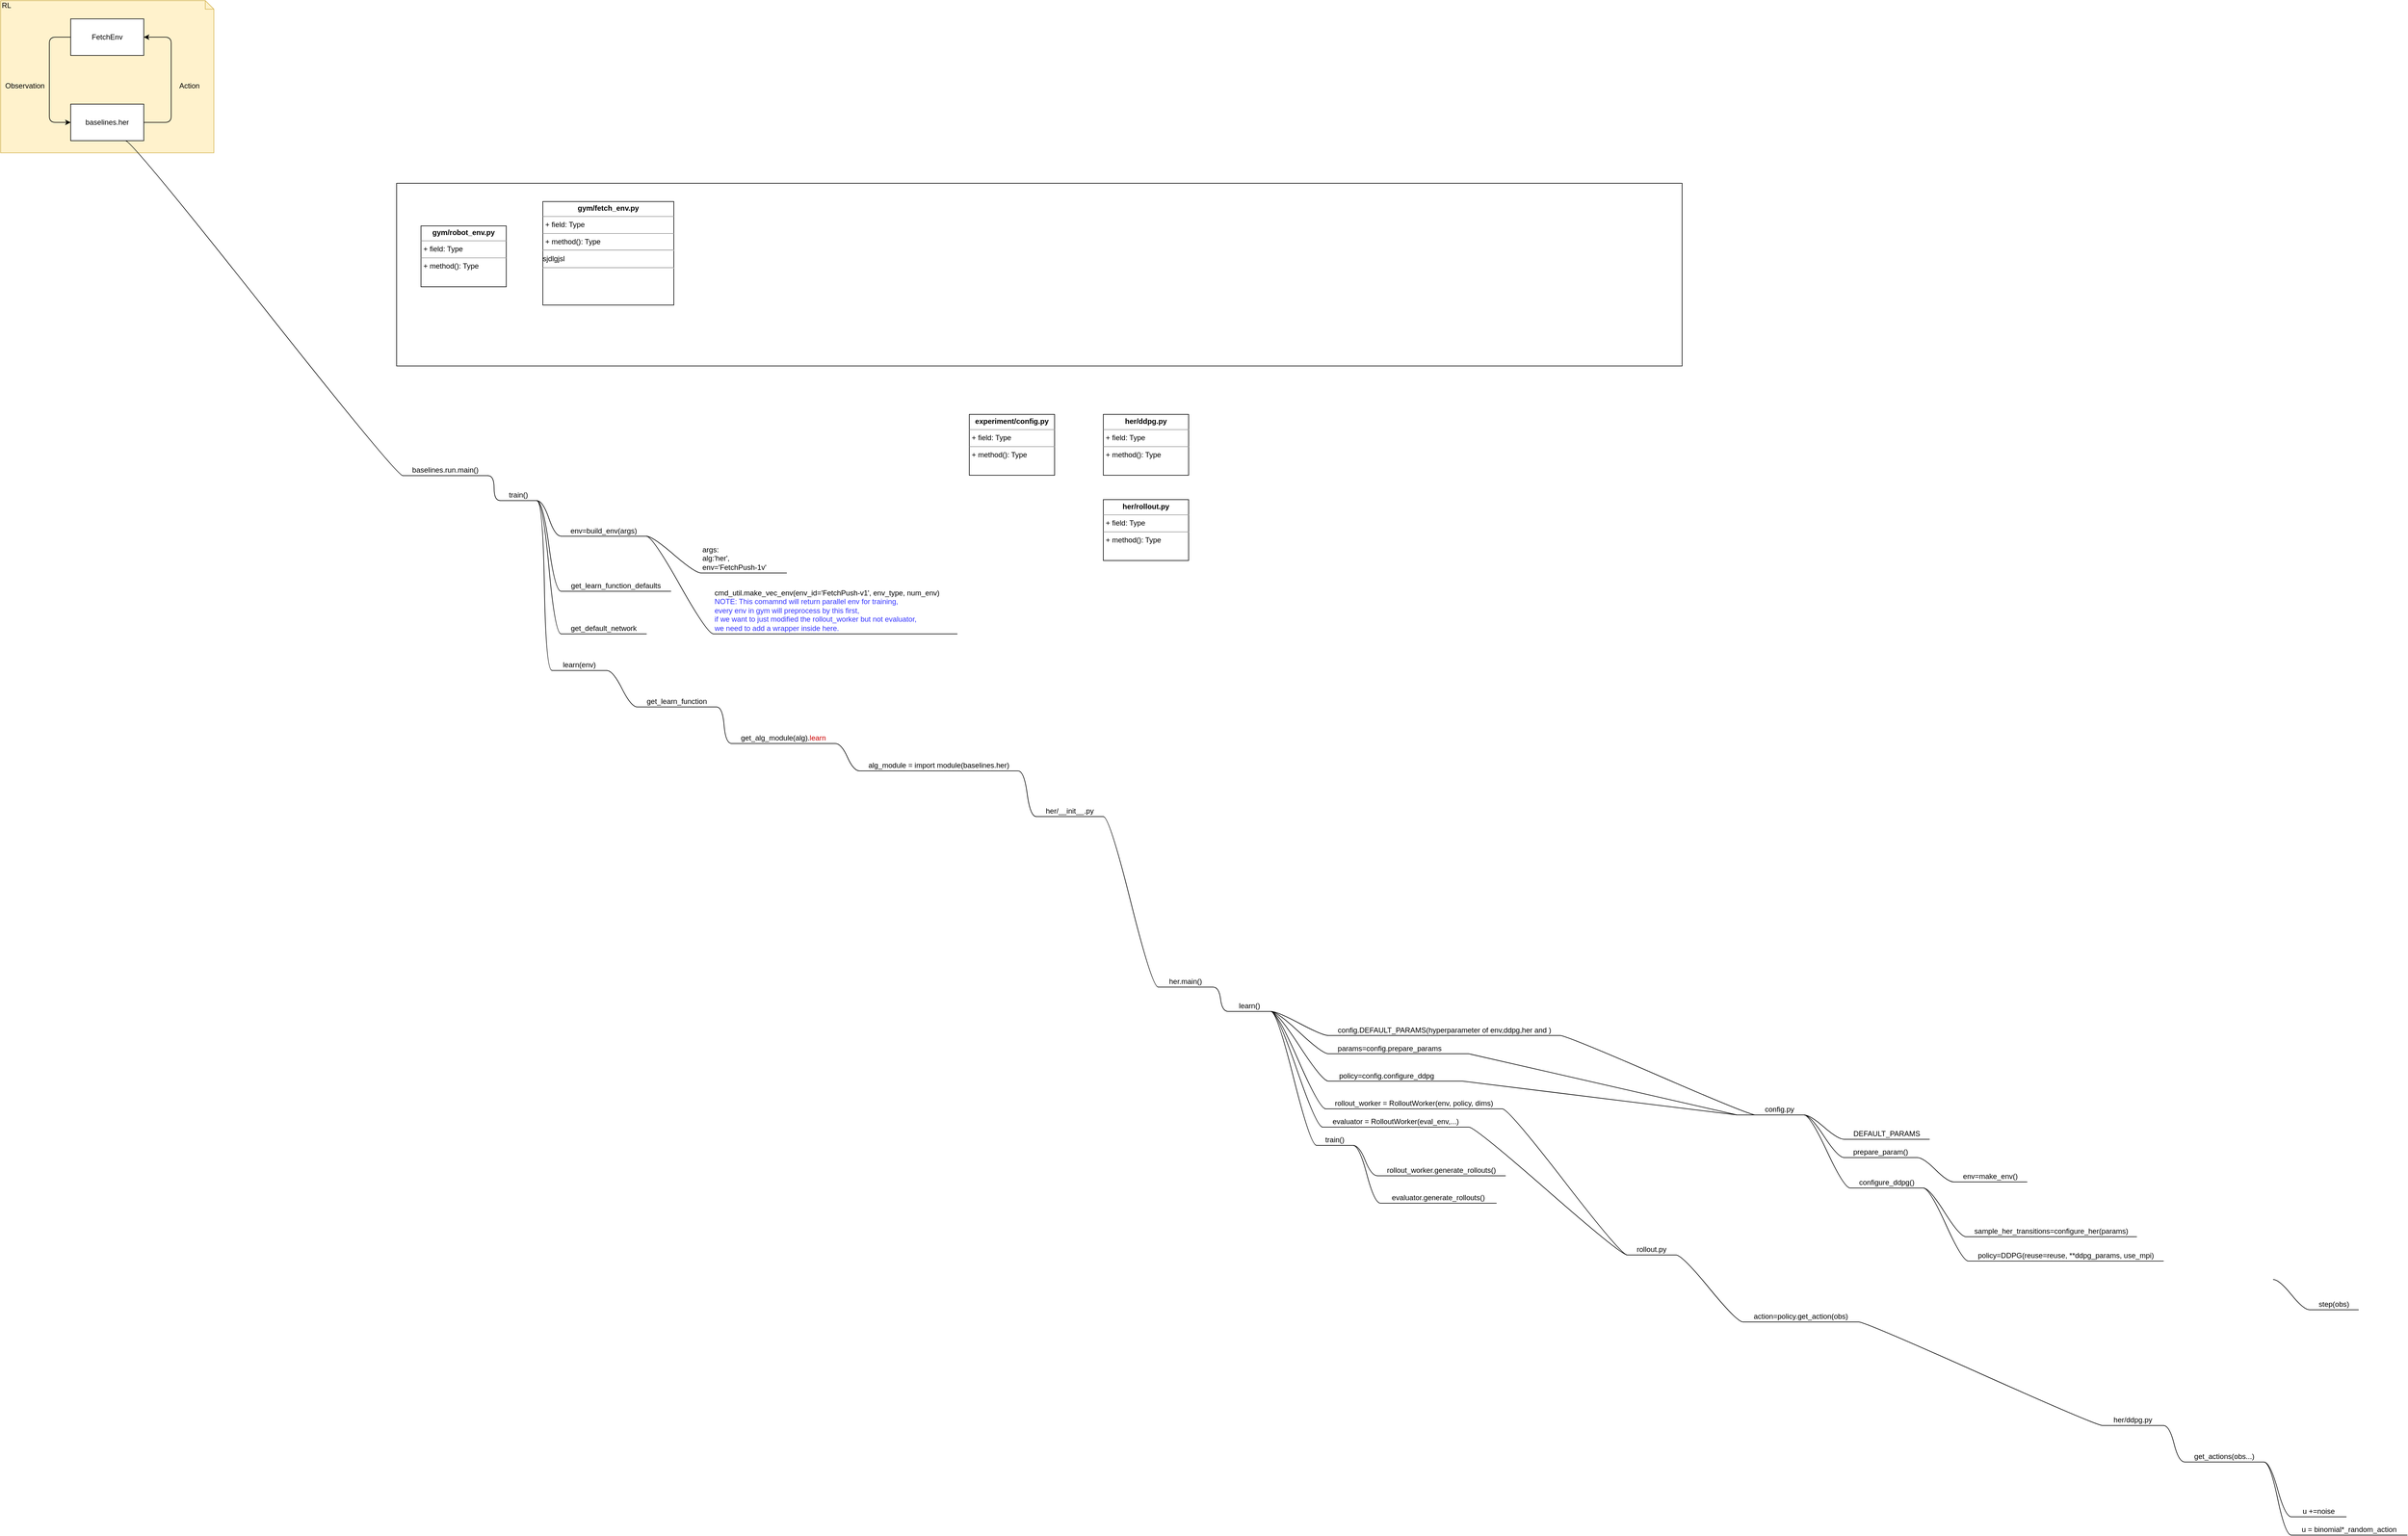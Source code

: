 <mxfile version="11.2.4" type="github" pages="2"><diagram name="Page-1" id="5f0bae14-7c28-e335-631c-24af17079c00"><mxGraphModel dx="7110" dy="3895" grid="1" gridSize="10" guides="1" tooltips="1" connect="1" arrows="1" fold="1" page="1" pageScale="1" pageWidth="1100" pageHeight="850" background="#ffffff" math="0" shadow="0"><root><mxCell id="0"/><mxCell id="1" parent="0"/><mxCell id="o8G2DxJrOwmcKDqO7mxw-1" value="RL" style="shape=note;whiteSpace=wrap;html=1;size=14;verticalAlign=top;align=left;spacingTop=-6;fillColor=#fff2cc;strokeColor=#d6b656;" parent="1" vertex="1"><mxGeometry x="20" y="20" width="350" height="250" as="geometry"/></mxCell><mxCell id="o8G2DxJrOwmcKDqO7mxw-2" value="FetchEnv" style="rounded=0;whiteSpace=wrap;html=1;" parent="1" vertex="1"><mxGeometry x="135" y="50" width="120" height="60" as="geometry"/></mxCell><mxCell id="o8G2DxJrOwmcKDqO7mxw-3" value="baselines.her" style="rounded=0;whiteSpace=wrap;html=1;" parent="1" vertex="1"><mxGeometry x="135" y="190" width="120" height="60" as="geometry"/></mxCell><mxCell id="o8G2DxJrOwmcKDqO7mxw-8" value="" style="edgeStyle=elbowEdgeStyle;elbow=vertical;endArrow=classic;html=1;entryX=0;entryY=0.5;entryDx=0;entryDy=0;exitX=0;exitY=0.5;exitDx=0;exitDy=0;" parent="1" source="o8G2DxJrOwmcKDqO7mxw-2" target="o8G2DxJrOwmcKDqO7mxw-3" edge="1"><mxGeometry width="50" height="50" relative="1" as="geometry"><mxPoint x="20" y="370" as="sourcePoint"/><mxPoint x="70" y="320" as="targetPoint"/><Array as="points"><mxPoint x="100" y="150"/></Array></mxGeometry></mxCell><mxCell id="o8G2DxJrOwmcKDqO7mxw-11" value="" style="edgeStyle=elbowEdgeStyle;elbow=vertical;endArrow=classic;html=1;entryX=1;entryY=0.5;entryDx=0;entryDy=0;exitX=1;exitY=0.5;exitDx=0;exitDy=0;" parent="1" source="o8G2DxJrOwmcKDqO7mxw-3" target="o8G2DxJrOwmcKDqO7mxw-2" edge="1"><mxGeometry width="50" height="50" relative="1" as="geometry"><mxPoint x="20" y="370" as="sourcePoint"/><mxPoint x="70" y="320" as="targetPoint"/><Array as="points"><mxPoint x="300" y="150"/></Array></mxGeometry></mxCell><mxCell id="o8G2DxJrOwmcKDqO7mxw-13" value="Observation" style="text;html=1;strokeColor=none;fillColor=none;align=center;verticalAlign=middle;whiteSpace=wrap;rounded=0;" parent="1" vertex="1"><mxGeometry x="40" y="150" width="40" height="20" as="geometry"/></mxCell><mxCell id="o8G2DxJrOwmcKDqO7mxw-14" value="Action" style="text;html=1;strokeColor=none;fillColor=none;align=center;verticalAlign=middle;whiteSpace=wrap;rounded=0;" parent="1" vertex="1"><mxGeometry x="310" y="150" width="40" height="20" as="geometry"/></mxCell><mxCell id="KCClRSggGxn2PrASkZc7-3" value="" style="rounded=0;whiteSpace=wrap;html=1;" parent="1" vertex="1"><mxGeometry x="670" y="320" width="2110" height="300" as="geometry"/></mxCell><mxCell id="o8G2DxJrOwmcKDqO7mxw-16" value="&lt;p style=&quot;margin: 0px ; margin-top: 4px ; text-align: center&quot;&gt;&lt;b&gt;gym/robot_env.py&lt;/b&gt;&lt;/p&gt;&lt;hr size=&quot;1&quot;&gt;&lt;p style=&quot;margin: 0px ; margin-left: 4px&quot;&gt;+ field: Type&lt;/p&gt;&lt;hr size=&quot;1&quot;&gt;&lt;p style=&quot;margin: 0px ; margin-left: 4px&quot;&gt;+ method(): Type&lt;br&gt;&lt;/p&gt;" style="verticalAlign=top;align=left;overflow=fill;fontSize=12;fontFamily=Helvetica;html=1;" parent="1" vertex="1"><mxGeometry x="710" y="390" width="140" height="100" as="geometry"/></mxCell><mxCell id="o8G2DxJrOwmcKDqO7mxw-17" value="&lt;p style=&quot;margin: 0px ; margin-top: 4px ; text-align: center&quot;&gt;&lt;b&gt;gym/fetch_env.py&lt;/b&gt;&lt;/p&gt;&lt;hr size=&quot;1&quot;&gt;&lt;p style=&quot;margin: 0px ; margin-left: 4px&quot;&gt;+ field: Type&lt;/p&gt;&lt;hr size=&quot;1&quot;&gt;&lt;p style=&quot;margin: 0px ; margin-left: 4px&quot;&gt;+ method(): Type&lt;/p&gt;&lt;hr&gt;sjdlgjsl&lt;hr&gt;" style="verticalAlign=top;align=left;overflow=fill;fontSize=12;fontFamily=Helvetica;html=1;" parent="1" vertex="1"><mxGeometry x="910" y="350" width="215" height="170" as="geometry"/></mxCell><mxCell id="KCClRSggGxn2PrASkZc7-9" value="&lt;p style=&quot;margin: 0px ; margin-top: 4px ; text-align: center&quot;&gt;&lt;b&gt;experiment/config.py&lt;/b&gt;&lt;/p&gt;&lt;hr size=&quot;1&quot;&gt;&lt;p style=&quot;margin: 0px ; margin-left: 4px&quot;&gt;+ field: Type&lt;/p&gt;&lt;hr size=&quot;1&quot;&gt;&lt;p style=&quot;margin: 0px ; margin-left: 4px&quot;&gt;+ method(): Type&lt;br&gt;&lt;/p&gt;" style="verticalAlign=top;align=left;overflow=fill;fontSize=12;fontFamily=Helvetica;html=1;" parent="1" vertex="1"><mxGeometry x="1610" y="699.5" width="140" height="100" as="geometry"/></mxCell><mxCell id="KCClRSggGxn2PrASkZc7-10" value="&lt;p style=&quot;margin: 0px ; margin-top: 4px ; text-align: center&quot;&gt;&lt;b&gt;her/rollout.py&lt;/b&gt;&lt;/p&gt;&lt;hr size=&quot;1&quot;&gt;&lt;p style=&quot;margin: 0px ; margin-left: 4px&quot;&gt;+ field: Type&lt;/p&gt;&lt;hr size=&quot;1&quot;&gt;&lt;p style=&quot;margin: 0px ; margin-left: 4px&quot;&gt;+ method(): Type&lt;br&gt;&lt;/p&gt;" style="verticalAlign=top;align=left;overflow=fill;fontSize=12;fontFamily=Helvetica;html=1;" parent="1" vertex="1"><mxGeometry x="1830" y="839.5" width="140" height="100" as="geometry"/></mxCell><mxCell id="KCClRSggGxn2PrASkZc7-12" value="&lt;p style=&quot;margin: 0px ; margin-top: 4px ; text-align: center&quot;&gt;&lt;b&gt;her/ddpg.py&lt;/b&gt;&lt;/p&gt;&lt;hr size=&quot;1&quot;&gt;&lt;p style=&quot;margin: 0px ; margin-left: 4px&quot;&gt;+ field: Type&lt;/p&gt;&lt;hr size=&quot;1&quot;&gt;&lt;p style=&quot;margin: 0px ; margin-left: 4px&quot;&gt;+ method(): Type&lt;br&gt;&lt;/p&gt;" style="verticalAlign=top;align=left;overflow=fill;fontSize=12;fontFamily=Helvetica;html=1;" parent="1" vertex="1"><mxGeometry x="1830" y="699.5" width="140" height="100" as="geometry"/></mxCell><mxCell id="79jJNqFuz86LAAHqG-b1-1" value="baselines.run.main()" style="whiteSpace=wrap;html=1;shape=partialRectangle;top=0;left=0;bottom=1;right=0;points=[[0,1],[1,1]];strokeColor=#000000;fillColor=none;align=center;verticalAlign=bottom;routingCenterY=0.5;snapToPoint=1;container=1;recursiveResize=0;autosize=1;treeFolding=1;treeMoving=1;" parent="1" vertex="1"><mxGeometry x="680.017" y="780.167" width="140" height="20" as="geometry"/></mxCell><mxCell id="79jJNqFuz86LAAHqG-b1-2" value="" style="edgeStyle=entityRelationEdgeStyle;startArrow=none;endArrow=none;segment=10;curved=1;exitX=0.75;exitY=1;exitDx=0;exitDy=0;" parent="1" source="o8G2DxJrOwmcKDqO7mxw-3" target="79jJNqFuz86LAAHqG-b1-1" edge="1"><mxGeometry relative="1" as="geometry"><mxPoint x="640" y="762" as="sourcePoint"/></mxGeometry></mxCell><mxCell id="79jJNqFuz86LAAHqG-b1-3" value="train()" style="whiteSpace=wrap;html=1;shape=partialRectangle;top=0;left=0;bottom=1;right=0;points=[[0,1],[1,1]];strokeColor=#000000;fillColor=none;align=center;verticalAlign=bottom;routingCenterY=0.5;snapToPoint=1;container=1;recursiveResize=0;autosize=1;treeFolding=1;treeMoving=1;" parent="1" vertex="1"><mxGeometry x="840.017" y="821.167" width="60" height="20" as="geometry"/></mxCell><mxCell id="79jJNqFuz86LAAHqG-b1-4" value="" style="edgeStyle=entityRelationEdgeStyle;startArrow=none;endArrow=none;segment=10;curved=1;exitX=1;exitY=1;exitDx=0;exitDy=0;" parent="1" source="79jJNqFuz86LAAHqG-b1-1" target="79jJNqFuz86LAAHqG-b1-3" edge="1"><mxGeometry relative="1" as="geometry"><mxPoint x="770.017" y="851.333" as="sourcePoint"/></mxGeometry></mxCell><mxCell id="79jJNqFuz86LAAHqG-b1-5" value="env=build_env(args)" style="whiteSpace=wrap;html=1;shape=partialRectangle;top=0;left=0;bottom=1;right=0;points=[[0,1],[1,1]];strokeColor=#000000;fillColor=none;align=center;verticalAlign=bottom;routingCenterY=0.5;snapToPoint=1;container=1;recursiveResize=0;autosize=1;treeFolding=1;treeMoving=1;" parent="1" vertex="1"><mxGeometry x="940.017" y="879.667" width="140" height="20" as="geometry"/></mxCell><mxCell id="79jJNqFuz86LAAHqG-b1-6" value="" style="edgeStyle=entityRelationEdgeStyle;startArrow=none;endArrow=none;segment=10;curved=1;exitX=1;exitY=1;exitDx=0;exitDy=0;" parent="1" source="79jJNqFuz86LAAHqG-b1-3" target="79jJNqFuz86LAAHqG-b1-5" edge="1"><mxGeometry relative="1" as="geometry"><mxPoint x="780.017" y="871.167" as="sourcePoint"/></mxGeometry></mxCell><mxCell id="79jJNqFuz86LAAHqG-b1-7" value="learn(env)" style="whiteSpace=wrap;html=1;shape=partialRectangle;top=0;left=0;bottom=1;right=0;points=[[0,1],[1,1]];strokeColor=#000000;fillColor=none;align=center;verticalAlign=bottom;routingCenterY=0.5;snapToPoint=1;container=1;recursiveResize=0;autosize=1;treeFolding=1;treeMoving=1;" parent="1" vertex="1"><mxGeometry x="925.017" y="1100.167" width="90" height="20" as="geometry"/></mxCell><mxCell id="79jJNqFuz86LAAHqG-b1-8" value="" style="edgeStyle=entityRelationEdgeStyle;startArrow=none;endArrow=none;segment=10;curved=1;exitX=1;exitY=1;exitDx=0;exitDy=0;" parent="1" source="79jJNqFuz86LAAHqG-b1-3" target="79jJNqFuz86LAAHqG-b1-7" edge="1"><mxGeometry relative="1" as="geometry"><mxPoint x="670.017" y="931.167" as="sourcePoint"/></mxGeometry></mxCell><mxCell id="79jJNqFuz86LAAHqG-b1-9" value="get_learn_function" style="whiteSpace=wrap;html=1;shape=partialRectangle;top=0;left=0;bottom=1;right=0;points=[[0,1],[1,1]];strokeColor=#000000;fillColor=none;align=center;verticalAlign=bottom;routingCenterY=0.5;snapToPoint=1;container=1;recursiveResize=0;autosize=1;treeFolding=1;treeMoving=1;" parent="1" vertex="1"><mxGeometry x="1065.017" y="1160" width="130" height="20" as="geometry"/></mxCell><mxCell id="79jJNqFuz86LAAHqG-b1-10" value="" style="edgeStyle=entityRelationEdgeStyle;startArrow=none;endArrow=none;segment=10;curved=1;exitX=1;exitY=1;exitDx=0;exitDy=0;" parent="1" source="79jJNqFuz86LAAHqG-b1-7" target="79jJNqFuz86LAAHqG-b1-9" edge="1"><mxGeometry relative="1" as="geometry"><mxPoint x="585.017" y="929.5" as="sourcePoint"/></mxGeometry></mxCell><mxCell id="79jJNqFuz86LAAHqG-b1-11" value="get_alg_module(alg).&lt;font color=&quot;#cc0000&quot;&gt;learn&lt;/font&gt;" style="whiteSpace=wrap;html=1;shape=partialRectangle;top=0;left=0;bottom=1;right=0;points=[[0,1],[1,1]];strokeColor=#000000;fillColor=none;align=center;verticalAlign=bottom;routingCenterY=0.5;snapToPoint=1;container=1;recursiveResize=0;autosize=1;treeFolding=1;treeMoving=1;" parent="1" vertex="1"><mxGeometry x="1220.017" y="1220" width="170" height="20" as="geometry"/></mxCell><mxCell id="79jJNqFuz86LAAHqG-b1-12" value="" style="edgeStyle=entityRelationEdgeStyle;startArrow=none;endArrow=none;segment=10;curved=1;exitX=1;exitY=1;exitDx=0;exitDy=0;" parent="1" source="79jJNqFuz86LAAHqG-b1-9" target="79jJNqFuz86LAAHqG-b1-11" edge="1"><mxGeometry relative="1" as="geometry"><mxPoint x="545.017" y="989.5" as="sourcePoint"/></mxGeometry></mxCell><mxCell id="79jJNqFuz86LAAHqG-b1-13" value="cmd_util.make_vec_env(env_id='FetchPush-v1', env_type, num_env)&lt;br&gt;&lt;font color=&quot;#3333ff&quot;&gt;NOTE: This comamnd will return parallel env for training, &lt;br&gt;every env in gym will preprocess by this first, &lt;br&gt;if we want to just modified the rollout_worker but not evaluator, &lt;br&gt;we need to add a wrapper inside here.&lt;/font&gt;" style="whiteSpace=wrap;html=1;shape=partialRectangle;top=0;left=0;bottom=1;right=0;points=[[0,1],[1,1]];strokeColor=#000000;fillColor=none;align=left;verticalAlign=bottom;routingCenterY=0.5;snapToPoint=1;container=1;recursiveResize=0;autosize=1;treeFolding=1;treeMoving=1;" parent="1" vertex="1"><mxGeometry x="1190" y="970" width="400" height="90" as="geometry"/></mxCell><mxCell id="79jJNqFuz86LAAHqG-b1-14" value="" style="edgeStyle=entityRelationEdgeStyle;startArrow=none;endArrow=none;segment=10;curved=1;exitX=1;exitY=1;exitDx=0;exitDy=0;" parent="1" source="79jJNqFuz86LAAHqG-b1-5" target="79jJNqFuz86LAAHqG-b1-13" edge="1"><mxGeometry relative="1" as="geometry"><mxPoint x="505.017" y="1049.5" as="sourcePoint"/></mxGeometry></mxCell><mxCell id="79jJNqFuz86LAAHqG-b1-15" value="alg_module = import module(baselines.her)" style="whiteSpace=wrap;html=1;shape=partialRectangle;top=0;left=0;bottom=1;right=0;points=[[0,1],[1,1]];strokeColor=#000000;fillColor=none;align=center;verticalAlign=bottom;routingCenterY=0.5;snapToPoint=1;container=1;recursiveResize=0;autosize=1;treeFolding=1;treeMoving=1;" parent="1" vertex="1"><mxGeometry x="1430.017" y="1265" width="260" height="20" as="geometry"/></mxCell><mxCell id="79jJNqFuz86LAAHqG-b1-16" value="" style="edgeStyle=entityRelationEdgeStyle;startArrow=none;endArrow=none;segment=10;curved=1;exitX=1;exitY=1;exitDx=0;exitDy=0;" parent="1" source="79jJNqFuz86LAAHqG-b1-11" target="79jJNqFuz86LAAHqG-b1-15" edge="1"><mxGeometry relative="1" as="geometry"><mxPoint x="625.017" y="979.5" as="sourcePoint"/></mxGeometry></mxCell><mxCell id="79jJNqFuz86LAAHqG-b1-75" style="edgeStyle=entityRelationEdgeStyle;rounded=0;orthogonalLoop=1;jettySize=auto;html=1;exitX=1;exitY=1;exitDx=0;exitDy=0;entryX=0;entryY=1;entryDx=0;entryDy=0;endArrow=none;endFill=0;" parent="1" source="79jJNqFuz86LAAHqG-b1-44" target="79jJNqFuz86LAAHqG-b1-73" edge="1"><mxGeometry relative="1" as="geometry"/></mxCell><mxCell id="79jJNqFuz86LAAHqG-b1-44" value="params=config.prepare_params" style="whiteSpace=wrap;html=1;shape=partialRectangle;top=0;left=0;bottom=1;right=0;points=[[0,1],[1,1]];strokeColor=#000000;fillColor=none;align=center;verticalAlign=bottom;routingCenterY=0.5;snapToPoint=1;container=1;recursiveResize=0;autosize=1;treeFolding=1;treeMoving=1;" parent="1" vertex="1"><mxGeometry x="2199.5" y="1729.5" width="200" height="20" as="geometry"/></mxCell><mxCell id="79jJNqFuz86LAAHqG-b1-45" value="" style="edgeStyle=entityRelationEdgeStyle;startArrow=none;endArrow=none;segment=10;curved=1;exitX=1;exitY=1;exitDx=0;exitDy=0;" parent="1" source="79jJNqFuz86LAAHqG-b1-56" target="79jJNqFuz86LAAHqG-b1-44" edge="1"><mxGeometry relative="1" as="geometry"><mxPoint x="1990" y="1790" as="sourcePoint"/></mxGeometry></mxCell><mxCell id="79jJNqFuz86LAAHqG-b1-46" value="evaluator.generate_rollouts()" style="whiteSpace=wrap;html=1;shape=partialRectangle;top=0;left=0;bottom=1;right=0;points=[[0,1],[1,1]];strokeColor=#000000;fillColor=none;align=center;verticalAlign=bottom;routingCenterY=0.5;snapToPoint=1;container=1;recursiveResize=0;autosize=1;treeFolding=1;treeMoving=1;" parent="1" vertex="1"><mxGeometry x="2285" y="1975" width="190" height="20" as="geometry"/></mxCell><mxCell id="79jJNqFuz86LAAHqG-b1-47" value="" style="edgeStyle=entityRelationEdgeStyle;startArrow=none;endArrow=none;segment=10;curved=1;exitX=1;exitY=1;exitDx=0;exitDy=0;" parent="1" source="79jJNqFuz86LAAHqG-b1-50" target="79jJNqFuz86LAAHqG-b1-46" edge="1"><mxGeometry relative="1" as="geometry"><mxPoint x="2000" y="1890" as="sourcePoint"/></mxGeometry></mxCell><mxCell id="79jJNqFuz86LAAHqG-b1-48" value="rollout_worker.generate_rollouts()" style="whiteSpace=wrap;html=1;shape=partialRectangle;top=0;left=0;bottom=1;right=0;points=[[0,1],[1,1]];strokeColor=#000000;fillColor=none;align=center;verticalAlign=bottom;routingCenterY=0.5;snapToPoint=1;container=1;recursiveResize=0;autosize=1;treeFolding=1;treeMoving=1;" parent="1" vertex="1"><mxGeometry x="2280" y="1930" width="210" height="20" as="geometry"/></mxCell><mxCell id="79jJNqFuz86LAAHqG-b1-49" value="" style="edgeStyle=entityRelationEdgeStyle;startArrow=none;endArrow=none;segment=10;curved=1;exitX=1;exitY=1;exitDx=0;exitDy=0;" parent="1" source="79jJNqFuz86LAAHqG-b1-50" target="79jJNqFuz86LAAHqG-b1-48" edge="1"><mxGeometry relative="1" as="geometry"><mxPoint x="2020" y="1865" as="sourcePoint"/></mxGeometry></mxCell><mxCell id="79jJNqFuz86LAAHqG-b1-50" value="train()" style="whiteSpace=wrap;html=1;shape=partialRectangle;top=0;left=0;bottom=1;right=0;points=[[0,1],[1,1]];strokeColor=#000000;fillColor=none;align=center;verticalAlign=bottom;routingCenterY=0.5;snapToPoint=1;container=1;recursiveResize=0;autosize=1;treeFolding=1;treeMoving=1;" parent="1" vertex="1"><mxGeometry x="2180" y="1880" width="60" height="20" as="geometry"/></mxCell><mxCell id="79jJNqFuz86LAAHqG-b1-51" value="" style="edgeStyle=entityRelationEdgeStyle;startArrow=none;endArrow=none;segment=10;curved=1;exitX=1;exitY=1;exitDx=0;exitDy=0;" parent="1" source="79jJNqFuz86LAAHqG-b1-56" target="79jJNqFuz86LAAHqG-b1-50" edge="1"><mxGeometry relative="1" as="geometry"><mxPoint x="2020" y="1820" as="sourcePoint"/></mxGeometry></mxCell><mxCell id="79jJNqFuz86LAAHqG-b1-52" value="evaluator = RolloutWorker(eval_env,...)" style="whiteSpace=wrap;html=1;shape=partialRectangle;top=0;left=0;bottom=1;right=0;points=[[0,1],[1,1]];strokeColor=#000000;fillColor=none;align=center;verticalAlign=bottom;routingCenterY=0.5;snapToPoint=1;container=1;recursiveResize=0;autosize=1;treeFolding=1;treeMoving=1;" parent="1" vertex="1"><mxGeometry x="2190" y="1850" width="240" height="20" as="geometry"/></mxCell><mxCell id="79jJNqFuz86LAAHqG-b1-53" value="" style="edgeStyle=entityRelationEdgeStyle;startArrow=none;endArrow=none;segment=10;curved=1;exitX=1;exitY=1;exitDx=0;exitDy=0;" parent="1" source="79jJNqFuz86LAAHqG-b1-56" target="79jJNqFuz86LAAHqG-b1-52" edge="1"><mxGeometry relative="1" as="geometry"><mxPoint x="2030" y="1830" as="sourcePoint"/></mxGeometry></mxCell><mxCell id="79jJNqFuz86LAAHqG-b1-54" value="rollout_worker = RolloutWorker(env, policy, dims)" style="whiteSpace=wrap;html=1;shape=partialRectangle;top=0;left=0;bottom=1;right=0;points=[[0,1],[1,1]];strokeColor=#000000;fillColor=none;align=center;verticalAlign=bottom;routingCenterY=0.5;snapToPoint=1;container=1;recursiveResize=0;autosize=1;treeFolding=1;treeMoving=1;" parent="1" vertex="1"><mxGeometry x="2195" y="1820" width="290" height="20" as="geometry"/></mxCell><mxCell id="79jJNqFuz86LAAHqG-b1-55" value="" style="edgeStyle=entityRelationEdgeStyle;startArrow=none;endArrow=none;segment=10;curved=1;exitX=1;exitY=1;exitDx=0;exitDy=0;" parent="1" source="79jJNqFuz86LAAHqG-b1-56" target="79jJNqFuz86LAAHqG-b1-54" edge="1"><mxGeometry relative="1" as="geometry"><mxPoint x="2040" y="1840" as="sourcePoint"/></mxGeometry></mxCell><mxCell id="79jJNqFuz86LAAHqG-b1-56" value="learn()" style="whiteSpace=wrap;html=1;shape=partialRectangle;top=0;left=0;bottom=1;right=0;points=[[0,1],[1,1]];strokeColor=#000000;fillColor=none;align=center;verticalAlign=bottom;routingCenterY=0.5;snapToPoint=1;container=1;recursiveResize=0;autosize=1;treeFolding=1;treeMoving=1;" parent="1" vertex="1"><mxGeometry x="2035" y="1660" width="70" height="20" as="geometry"/></mxCell><mxCell id="79jJNqFuz86LAAHqG-b1-57" value="" style="edgeStyle=entityRelationEdgeStyle;startArrow=none;endArrow=none;segment=10;curved=1;exitX=1;exitY=1;exitDx=0;exitDy=0;" parent="1" source="79jJNqFuz86LAAHqG-b1-58" target="79jJNqFuz86LAAHqG-b1-56" edge="1"><mxGeometry relative="1" as="geometry"><mxPoint x="2105" y="1640" as="sourcePoint"/></mxGeometry></mxCell><mxCell id="79jJNqFuz86LAAHqG-b1-58" value="her.main()" style="whiteSpace=wrap;html=1;shape=partialRectangle;top=0;left=0;bottom=1;right=0;points=[[0,1],[1,1]];strokeColor=#000000;fillColor=none;align=center;verticalAlign=bottom;routingCenterY=0.5;snapToPoint=1;container=1;recursiveResize=0;autosize=1;treeFolding=1;treeMoving=1;" parent="1" vertex="1"><mxGeometry x="1920" y="1620" width="90" height="20" as="geometry"/></mxCell><mxCell id="79jJNqFuz86LAAHqG-b1-59" value="" style="edgeStyle=entityRelationEdgeStyle;startArrow=none;endArrow=none;segment=10;curved=1;exitX=1;exitY=1;exitDx=0;exitDy=0;" parent="1" source="79jJNqFuz86LAAHqG-b1-62" target="79jJNqFuz86LAAHqG-b1-58" edge="1"><mxGeometry relative="1" as="geometry"><mxPoint x="1890" y="1622.667" as="sourcePoint"/></mxGeometry></mxCell><mxCell id="79jJNqFuz86LAAHqG-b1-60" value="args:&lt;br&gt;alg:'her',&lt;br&gt;env='FetchPush-1v'" style="whiteSpace=wrap;html=1;shape=partialRectangle;top=0;left=0;bottom=1;right=0;points=[[0,1],[1,1]];strokeColor=#000000;fillColor=none;align=left;verticalAlign=bottom;routingCenterY=0.5;snapToPoint=1;container=1;recursiveResize=0;autosize=1;treeFolding=1;treeMoving=1;" parent="1" vertex="1"><mxGeometry x="1170" y="905" width="140" height="55" as="geometry"/></mxCell><mxCell id="79jJNqFuz86LAAHqG-b1-61" value="" style="edgeStyle=entityRelationEdgeStyle;startArrow=none;endArrow=none;segment=10;curved=1;exitX=1;exitY=1;exitDx=0;exitDy=0;" parent="1" source="79jJNqFuz86LAAHqG-b1-5" target="79jJNqFuz86LAAHqG-b1-60" edge="1"><mxGeometry relative="1" as="geometry"><mxPoint x="1050.207" y="922.276" as="sourcePoint"/></mxGeometry></mxCell><mxCell id="79jJNqFuz86LAAHqG-b1-62" value="her/__init__.py" style="whiteSpace=wrap;html=1;shape=partialRectangle;top=0;left=0;bottom=1;right=0;points=[[0,1],[1,1]];strokeColor=#000000;fillColor=none;align=center;verticalAlign=bottom;routingCenterY=0.5;snapToPoint=1;container=1;recursiveResize=0;autosize=1;treeFolding=1;treeMoving=1;" parent="1" vertex="1"><mxGeometry x="1720" y="1340" width="110" height="20" as="geometry"/></mxCell><mxCell id="79jJNqFuz86LAAHqG-b1-63" value="" style="edgeStyle=entityRelationEdgeStyle;startArrow=none;endArrow=none;segment=10;curved=1;exitX=1;exitY=1;exitDx=0;exitDy=0;" parent="1" source="79jJNqFuz86LAAHqG-b1-15" target="79jJNqFuz86LAAHqG-b1-62" edge="1"><mxGeometry relative="1" as="geometry"><mxPoint x="1680" y="1000" as="sourcePoint"/></mxGeometry></mxCell><mxCell id="79jJNqFuz86LAAHqG-b1-64" value="get_learn_function_defaults" style="whiteSpace=wrap;html=1;shape=partialRectangle;top=0;left=0;bottom=1;right=0;points=[[0,1],[1,1]];strokeColor=#000000;fillColor=none;align=center;verticalAlign=bottom;routingCenterY=0.5;snapToPoint=1;container=1;recursiveResize=0;autosize=1;treeFolding=1;treeMoving=1;" parent="1" vertex="1"><mxGeometry x="940" y="970" width="180" height="20" as="geometry"/></mxCell><mxCell id="79jJNqFuz86LAAHqG-b1-65" value="" style="edgeStyle=entityRelationEdgeStyle;startArrow=none;endArrow=none;segment=10;curved=1;exitX=1;exitY=1;exitDx=0;exitDy=0;" parent="1" source="79jJNqFuz86LAAHqG-b1-3" target="79jJNqFuz86LAAHqG-b1-64" edge="1"><mxGeometry relative="1" as="geometry"><mxPoint x="915" y="841" as="sourcePoint"/></mxGeometry></mxCell><mxCell id="79jJNqFuz86LAAHqG-b1-66" value="get_default_network" style="whiteSpace=wrap;html=1;shape=partialRectangle;top=0;left=0;bottom=1;right=0;points=[[0,1],[1,1]];strokeColor=#000000;fillColor=none;align=center;verticalAlign=bottom;routingCenterY=0.5;snapToPoint=1;container=1;recursiveResize=0;autosize=1;treeFolding=1;treeMoving=1;" parent="1" vertex="1"><mxGeometry x="940" y="1040" width="140" height="20" as="geometry"/></mxCell><mxCell id="79jJNqFuz86LAAHqG-b1-67" value="" style="edgeStyle=entityRelationEdgeStyle;startArrow=none;endArrow=none;segment=10;curved=1;exitX=1;exitY=1;exitDx=0;exitDy=0;" parent="1" source="79jJNqFuz86LAAHqG-b1-3" target="79jJNqFuz86LAAHqG-b1-66" edge="1"><mxGeometry relative="1" as="geometry"><mxPoint x="865" y="1220" as="sourcePoint"/></mxGeometry></mxCell><mxCell id="79jJNqFuz86LAAHqG-b1-68" value="config.DEFAULT_PARAMS(hyperparameter of env,ddpg,her and )" style="whiteSpace=wrap;html=1;shape=partialRectangle;top=0;left=0;bottom=1;right=0;points=[[0,1],[1,1]];strokeColor=#000000;fillColor=none;align=center;verticalAlign=bottom;routingCenterY=0.5;snapToPoint=1;container=1;recursiveResize=0;autosize=1;treeFolding=1;treeMoving=1;" parent="1" vertex="1"><mxGeometry x="2199.5" y="1699.5" width="380" height="20" as="geometry"/></mxCell><mxCell id="79jJNqFuz86LAAHqG-b1-69" value="" style="edgeStyle=entityRelationEdgeStyle;startArrow=none;endArrow=none;segment=10;curved=1;exitX=1;exitY=1;exitDx=0;exitDy=0;" parent="1" source="79jJNqFuz86LAAHqG-b1-56" target="79jJNqFuz86LAAHqG-b1-68" edge="1"><mxGeometry relative="1" as="geometry"><mxPoint x="2120" y="1649.833" as="sourcePoint"/></mxGeometry></mxCell><mxCell id="79jJNqFuz86LAAHqG-b1-73" value="config.py" style="whiteSpace=wrap;html=1;shape=partialRectangle;top=0;left=0;bottom=1;right=0;points=[[0,1],[1,1]];strokeColor=#000000;fillColor=none;align=center;verticalAlign=bottom;routingCenterY=0.5;snapToPoint=1;container=1;recursiveResize=0;autosize=1;treeFolding=1;treeMoving=1;" parent="1" vertex="1"><mxGeometry x="2900" y="1830" width="80" height="20" as="geometry"/></mxCell><mxCell id="79jJNqFuz86LAAHqG-b1-74" value="" style="edgeStyle=entityRelationEdgeStyle;startArrow=none;endArrow=none;segment=10;curved=1;exitX=1;exitY=1;exitDx=0;exitDy=0;" parent="1" source="79jJNqFuz86LAAHqG-b1-68" target="79jJNqFuz86LAAHqG-b1-73" edge="1"><mxGeometry relative="1" as="geometry"><mxPoint x="2749.5" y="1850" as="sourcePoint"/></mxGeometry></mxCell><mxCell id="79jJNqFuz86LAAHqG-b1-76" value="DEFAULT_PARAMS" style="whiteSpace=wrap;html=1;shape=partialRectangle;top=0;left=0;bottom=1;right=0;points=[[0,1],[1,1]];strokeColor=#000000;fillColor=none;align=center;verticalAlign=bottom;routingCenterY=0.5;snapToPoint=1;container=1;recursiveResize=0;autosize=1;treeFolding=1;treeMoving=1;" parent="1" vertex="1"><mxGeometry x="3045.882" y="1870" width="140" height="20" as="geometry"/></mxCell><mxCell id="79jJNqFuz86LAAHqG-b1-77" value="" style="edgeStyle=entityRelationEdgeStyle;startArrow=none;endArrow=none;segment=10;curved=1;exitX=1;exitY=1;exitDx=0;exitDy=0;" parent="1" source="79jJNqFuz86LAAHqG-b1-73" target="79jJNqFuz86LAAHqG-b1-76" edge="1"><mxGeometry relative="1" as="geometry"><mxPoint x="3015.882" y="1840" as="sourcePoint"/></mxGeometry></mxCell><mxCell id="79jJNqFuz86LAAHqG-b1-78" value="prepare_param()" style="whiteSpace=wrap;html=1;shape=partialRectangle;top=0;left=0;bottom=1;right=0;points=[[0,1],[1,1]];strokeColor=#000000;fillColor=none;align=center;verticalAlign=bottom;routingCenterY=0.5;snapToPoint=1;container=1;recursiveResize=0;autosize=1;treeFolding=1;treeMoving=1;" parent="1" vertex="1"><mxGeometry x="3045.882" y="1900" width="120" height="20" as="geometry"/></mxCell><mxCell id="79jJNqFuz86LAAHqG-b1-79" value="" style="edgeStyle=entityRelationEdgeStyle;startArrow=none;endArrow=none;segment=10;curved=1;exitX=1;exitY=1;exitDx=0;exitDy=0;" parent="1" source="79jJNqFuz86LAAHqG-b1-73" target="79jJNqFuz86LAAHqG-b1-78" edge="1"><mxGeometry relative="1" as="geometry"><mxPoint x="3005.882" y="1940" as="sourcePoint"/></mxGeometry></mxCell><mxCell id="79jJNqFuz86LAAHqG-b1-80" value="env=make_env()" style="whiteSpace=wrap;html=1;shape=partialRectangle;top=0;left=0;bottom=1;right=0;points=[[0,1],[1,1]];strokeColor=#000000;fillColor=none;align=center;verticalAlign=bottom;routingCenterY=0.5;snapToPoint=1;container=1;recursiveResize=0;autosize=1;treeFolding=1;treeMoving=1;" parent="1" vertex="1"><mxGeometry x="3226" y="1940" width="120" height="20" as="geometry"/></mxCell><mxCell id="79jJNqFuz86LAAHqG-b1-81" value="" style="edgeStyle=entityRelationEdgeStyle;startArrow=none;endArrow=none;segment=10;curved=1;exitX=1;exitY=1;exitDx=0;exitDy=0;" parent="1" source="79jJNqFuz86LAAHqG-b1-78" target="79jJNqFuz86LAAHqG-b1-80" edge="1"><mxGeometry relative="1" as="geometry"><mxPoint x="3186" y="1980" as="sourcePoint"/></mxGeometry></mxCell><mxCell id="79jJNqFuz86LAAHqG-b1-83" value="policy=config.configure_ddpg" style="whiteSpace=wrap;html=1;shape=partialRectangle;top=0;left=0;bottom=1;right=0;points=[[0,1],[1,1]];strokeColor=#000000;fillColor=none;align=center;verticalAlign=bottom;routingCenterY=0.5;snapToPoint=1;container=1;recursiveResize=0;autosize=1;treeFolding=1;treeMoving=1;" parent="1" vertex="1"><mxGeometry x="2199.5" y="1774.5" width="190" height="20" as="geometry"/></mxCell><mxCell id="79jJNqFuz86LAAHqG-b1-84" value="" style="edgeStyle=entityRelationEdgeStyle;startArrow=none;endArrow=none;segment=10;curved=1;exitX=1;exitY=1;exitDx=0;exitDy=0;" parent="1" source="79jJNqFuz86LAAHqG-b1-56" target="79jJNqFuz86LAAHqG-b1-83" edge="1"><mxGeometry relative="1" as="geometry"><mxPoint x="2100.207" y="1639.707" as="sourcePoint"/></mxGeometry></mxCell><mxCell id="79jJNqFuz86LAAHqG-b1-85" style="edgeStyle=entityRelationEdgeStyle;rounded=0;orthogonalLoop=1;jettySize=auto;html=1;exitX=1;exitY=1;exitDx=0;exitDy=0;entryX=0;entryY=1;entryDx=0;entryDy=0;endArrow=none;endFill=0;" parent="1" source="79jJNqFuz86LAAHqG-b1-83" target="79jJNqFuz86LAAHqG-b1-73" edge="1"><mxGeometry relative="1" as="geometry"><mxPoint x="2409.69" y="1759.172" as="sourcePoint"/><mxPoint x="2909.69" y="1859.862" as="targetPoint"/></mxGeometry></mxCell><mxCell id="79jJNqFuz86LAAHqG-b1-86" value="configure_ddpg()" style="whiteSpace=wrap;html=1;shape=partialRectangle;top=0;left=0;bottom=1;right=0;points=[[0,1],[1,1]];strokeColor=#000000;fillColor=none;align=center;verticalAlign=bottom;routingCenterY=0.5;snapToPoint=1;container=1;recursiveResize=0;autosize=1;treeFolding=1;treeMoving=1;" parent="1" vertex="1"><mxGeometry x="3055.882" y="1950" width="120" height="20" as="geometry"/></mxCell><mxCell id="79jJNqFuz86LAAHqG-b1-87" value="" style="edgeStyle=entityRelationEdgeStyle;startArrow=none;endArrow=none;segment=10;curved=1;exitX=1;exitY=1;exitDx=0;exitDy=0;" parent="1" source="79jJNqFuz86LAAHqG-b1-73" target="79jJNqFuz86LAAHqG-b1-86" edge="1"><mxGeometry relative="1" as="geometry"><mxPoint x="2970" y="1899.833" as="sourcePoint"/></mxGeometry></mxCell><mxCell id="79jJNqFuz86LAAHqG-b1-88" value="sample_her_transitions=configure_her(params)" style="whiteSpace=wrap;html=1;shape=partialRectangle;top=0;left=0;bottom=1;right=0;points=[[0,1],[1,1]];strokeColor=#000000;fillColor=none;align=center;verticalAlign=bottom;routingCenterY=0.5;snapToPoint=1;container=1;recursiveResize=0;autosize=1;treeFolding=1;treeMoving=1;" parent="1" vertex="1"><mxGeometry x="3246" y="2030" width="280" height="20" as="geometry"/></mxCell><mxCell id="79jJNqFuz86LAAHqG-b1-89" value="" style="edgeStyle=entityRelationEdgeStyle;startArrow=none;endArrow=none;segment=10;curved=1;exitX=1;exitY=1;exitDx=0;exitDy=0;" parent="1" source="79jJNqFuz86LAAHqG-b1-86" target="79jJNqFuz86LAAHqG-b1-88" edge="1"><mxGeometry relative="1" as="geometry"><mxPoint x="3185.833" y="2009.833" as="sourcePoint"/></mxGeometry></mxCell><mxCell id="79jJNqFuz86LAAHqG-b1-90" value="policy=DDPG(reuse=reuse, **ddpg_params, use_mpi)" style="whiteSpace=wrap;html=1;shape=partialRectangle;top=0;left=0;bottom=1;right=0;points=[[0,1],[1,1]];strokeColor=#000000;fillColor=none;align=center;verticalAlign=bottom;routingCenterY=0.5;snapToPoint=1;container=1;recursiveResize=0;autosize=1;treeFolding=1;treeMoving=1;" parent="1" vertex="1"><mxGeometry x="3250" y="2070" width="320" height="20" as="geometry"/></mxCell><mxCell id="79jJNqFuz86LAAHqG-b1-91" value="" style="edgeStyle=entityRelationEdgeStyle;startArrow=none;endArrow=none;segment=10;curved=1;exitX=1;exitY=1;exitDx=0;exitDy=0;" parent="1" source="79jJNqFuz86LAAHqG-b1-86" target="79jJNqFuz86LAAHqG-b1-90" edge="1"><mxGeometry relative="1" as="geometry"><mxPoint x="3179.857" y="2009.905" as="sourcePoint"/></mxGeometry></mxCell><mxCell id="79jJNqFuz86LAAHqG-b1-94" value="step(obs)" style="whiteSpace=wrap;html=1;shape=partialRectangle;top=0;left=0;bottom=1;right=0;points=[[0,1],[1,1]];strokeColor=#000000;fillColor=none;align=center;verticalAlign=bottom;routingCenterY=0.5;snapToPoint=1;container=1;recursiveResize=0;autosize=1;treeFolding=1;treeMoving=1;" parent="1" vertex="1"><mxGeometry x="3810" y="2150" width="80" height="20" as="geometry"/></mxCell><mxCell id="79jJNqFuz86LAAHqG-b1-95" value="" style="edgeStyle=entityRelationEdgeStyle;startArrow=none;endArrow=none;segment=10;curved=1;exitX=1;exitY=1;exitDx=0;exitDy=0;" parent="1" target="79jJNqFuz86LAAHqG-b1-94" edge="1"><mxGeometry relative="1" as="geometry"><mxPoint x="3750.034" y="2120.207" as="sourcePoint"/></mxGeometry></mxCell><mxCell id="79jJNqFuz86LAAHqG-b1-96" value="get_actions(obs...)" style="whiteSpace=wrap;html=1;shape=partialRectangle;top=0;left=0;bottom=1;right=0;points=[[0,1],[1,1]];strokeColor=#000000;fillColor=none;align=center;verticalAlign=bottom;routingCenterY=0.5;snapToPoint=1;container=1;recursiveResize=0;autosize=1;treeFolding=1;treeMoving=1;" parent="1" vertex="1"><mxGeometry x="3605" y="2400" width="130" height="20" as="geometry"/></mxCell><mxCell id="79jJNqFuz86LAAHqG-b1-97" value="" style="edgeStyle=entityRelationEdgeStyle;startArrow=none;endArrow=none;segment=10;curved=1;exitX=1;exitY=1;exitDx=0;exitDy=0;" parent="1" source="79jJNqFuz86LAAHqG-b1-106" target="79jJNqFuz86LAAHqG-b1-96" edge="1"><mxGeometry relative="1" as="geometry"><mxPoint x="3627.571" y="2430.214" as="sourcePoint"/></mxGeometry></mxCell><mxCell id="79jJNqFuz86LAAHqG-b1-99" value="u +=noise" style="whiteSpace=wrap;html=1;shape=partialRectangle;top=0;left=0;bottom=1;right=0;points=[[0,1],[1,1]];strokeColor=#000000;fillColor=none;align=center;verticalAlign=bottom;routingCenterY=0.5;snapToPoint=1;container=1;recursiveResize=0;autosize=1;treeFolding=1;treeMoving=1;" parent="1" vertex="1"><mxGeometry x="3780" y="2490" width="90" height="20" as="geometry"/></mxCell><mxCell id="79jJNqFuz86LAAHqG-b1-100" value="" style="edgeStyle=entityRelationEdgeStyle;startArrow=none;endArrow=none;segment=10;curved=1;exitX=1;exitY=1;exitDx=0;exitDy=0;" parent="1" source="79jJNqFuz86LAAHqG-b1-96" target="79jJNqFuz86LAAHqG-b1-99" edge="1"><mxGeometry relative="1" as="geometry"><mxPoint x="4160" y="2290" as="sourcePoint"/></mxGeometry></mxCell><mxCell id="79jJNqFuz86LAAHqG-b1-101" value="rollout.py" style="whiteSpace=wrap;html=1;shape=partialRectangle;top=0;left=0;bottom=1;right=0;points=[[0,1],[1,1]];strokeColor=#000000;fillColor=none;align=center;verticalAlign=bottom;routingCenterY=0.5;snapToPoint=1;container=1;recursiveResize=0;autosize=1;treeFolding=1;treeMoving=1;" parent="1" vertex="1"><mxGeometry x="2690" y="2060" width="80" height="20" as="geometry"/></mxCell><mxCell id="79jJNqFuz86LAAHqG-b1-102" value="" style="edgeStyle=entityRelationEdgeStyle;startArrow=none;endArrow=none;segment=10;curved=1;exitX=1;exitY=1;exitDx=0;exitDy=0;" parent="1" source="79jJNqFuz86LAAHqG-b1-54" target="79jJNqFuz86LAAHqG-b1-101" edge="1"><mxGeometry relative="1" as="geometry"><mxPoint x="2650" y="2100" as="sourcePoint"/></mxGeometry></mxCell><mxCell id="79jJNqFuz86LAAHqG-b1-103" value="" style="edgeStyle=entityRelationEdgeStyle;startArrow=none;endArrow=none;segment=10;curved=1;exitX=1;exitY=1;exitDx=0;exitDy=0;entryX=0;entryY=1;entryDx=0;entryDy=0;" parent="1" source="79jJNqFuz86LAAHqG-b1-52" target="79jJNqFuz86LAAHqG-b1-101" edge="1"><mxGeometry relative="1" as="geometry"><mxPoint x="2495.207" y="1850.207" as="sourcePoint"/><mxPoint x="2700.034" y="2090.207" as="targetPoint"/></mxGeometry></mxCell><mxCell id="79jJNqFuz86LAAHqG-b1-104" value="action=policy.get_action(obs)" style="whiteSpace=wrap;html=1;shape=partialRectangle;top=0;left=0;bottom=1;right=0;points=[[0,1],[1,1]];strokeColor=#000000;fillColor=none;align=center;verticalAlign=bottom;routingCenterY=0.5;snapToPoint=1;container=1;recursiveResize=0;autosize=1;treeFolding=1;treeMoving=1;" parent="1" vertex="1"><mxGeometry x="2880" y="2170" width="190" height="20" as="geometry"/></mxCell><mxCell id="79jJNqFuz86LAAHqG-b1-105" value="" style="edgeStyle=entityRelationEdgeStyle;startArrow=none;endArrow=none;segment=10;curved=1;exitX=1;exitY=1;exitDx=0;exitDy=0;" parent="1" source="79jJNqFuz86LAAHqG-b1-101" target="79jJNqFuz86LAAHqG-b1-104" edge="1"><mxGeometry relative="1" as="geometry"><mxPoint x="2840" y="2210" as="sourcePoint"/></mxGeometry></mxCell><mxCell id="79jJNqFuz86LAAHqG-b1-106" value="her/ddpg.py" style="whiteSpace=wrap;html=1;shape=partialRectangle;top=0;left=0;bottom=1;right=0;points=[[0,1],[1,1]];strokeColor=#000000;fillColor=none;align=center;verticalAlign=bottom;routingCenterY=0.5;snapToPoint=1;container=1;recursiveResize=0;autosize=1;treeFolding=1;treeMoving=1;" parent="1" vertex="1"><mxGeometry x="3470" y="2340" width="100" height="20" as="geometry"/></mxCell><mxCell id="79jJNqFuz86LAAHqG-b1-107" value="" style="edgeStyle=entityRelationEdgeStyle;startArrow=none;endArrow=none;segment=10;curved=1;exitX=1;exitY=1;exitDx=0;exitDy=0;" parent="1" source="79jJNqFuz86LAAHqG-b1-104" target="79jJNqFuz86LAAHqG-b1-106" edge="1"><mxGeometry relative="1" as="geometry"><mxPoint x="3080" y="2240" as="sourcePoint"/></mxGeometry></mxCell><mxCell id="79jJNqFuz86LAAHqG-b1-109" value="u = binomial*_random_action" style="whiteSpace=wrap;html=1;shape=partialRectangle;top=0;left=0;bottom=1;right=0;points=[[0,1],[1,1]];strokeColor=#000000;fillColor=none;align=center;verticalAlign=bottom;routingCenterY=0.5;snapToPoint=1;container=1;recursiveResize=0;autosize=1;treeFolding=1;treeMoving=1;" parent="1" vertex="1"><mxGeometry x="3780" y="2520" width="190" height="20" as="geometry"/></mxCell><mxCell id="79jJNqFuz86LAAHqG-b1-110" value="" style="edgeStyle=entityRelationEdgeStyle;startArrow=none;endArrow=none;segment=10;curved=1;exitX=1;exitY=1;exitDx=0;exitDy=0;" parent="1" source="79jJNqFuz86LAAHqG-b1-96" target="79jJNqFuz86LAAHqG-b1-109" edge="1"><mxGeometry relative="1" as="geometry"><mxPoint x="3734.862" y="2450.207" as="sourcePoint"/></mxGeometry></mxCell></root></mxGraphModel></diagram><diagram id="_BhkeFghuTzOhb48jlOZ" name="draft"><mxGraphModel dx="1185" dy="649" grid="1" gridSize="10" guides="1" tooltips="1" connect="1" arrows="1" fold="1" page="1" pageScale="1" pageWidth="850" pageHeight="1100" math="0" shadow="0"><root><mxCell id="na6fTyp5HJqbeO_O7rfL-0"/><mxCell id="na6fTyp5HJqbeO_O7rfL-1" parent="na6fTyp5HJqbeO_O7rfL-0"/><mxCell id="na6fTyp5HJqbeO_O7rfL-2" value="main()-train()-env=build_env(args)--learn(env,seed,total_timesteps)---get_learn_function()----get_alg_module(alg).learn-----import_module()" style="text;html=1;" vertex="1" parent="na6fTyp5HJqbeO_O7rfL-1"><mxGeometry x="120" y="120" width="760" height="30" as="geometry"/></mxCell><mxCell id="na6fTyp5HJqbeO_O7rfL-3" value="main()" style="whiteSpace=wrap;html=1;shape=partialRectangle;top=0;left=0;bottom=1;right=0;points=[[0,1],[1,1]];strokeColor=#000000;fillColor=none;align=center;verticalAlign=bottom;routingCenterY=0.5;snapToPoint=1;container=1;recursiveResize=0;autosize=1;treeFolding=1;treeMoving=1;" vertex="1" parent="na6fTyp5HJqbeO_O7rfL-1"><mxGeometry x="175" y="281.667" width="70" height="20" as="geometry"/></mxCell><mxCell id="na6fTyp5HJqbeO_O7rfL-4" value="" style="edgeStyle=entityRelationEdgeStyle;startArrow=none;endArrow=none;segment=10;curved=1;" edge="1" target="na6fTyp5HJqbeO_O7rfL-3" parent="na6fTyp5HJqbeO_O7rfL-1"><mxGeometry relative="1" as="geometry"><mxPoint x="145" y="301.667" as="sourcePoint"/></mxGeometry></mxCell><mxCell id="na6fTyp5HJqbeO_O7rfL-6" value="train()" style="whiteSpace=wrap;html=1;shape=partialRectangle;top=0;left=0;bottom=1;right=0;points=[[0,1],[1,1]];strokeColor=#000000;fillColor=none;align=center;verticalAlign=bottom;routingCenterY=0.5;snapToPoint=1;container=1;recursiveResize=0;autosize=1;treeFolding=1;treeMoving=1;" vertex="1" parent="na6fTyp5HJqbeO_O7rfL-1"><mxGeometry x="275" y="301.667" width="60" height="20" as="geometry"/></mxCell><mxCell id="na6fTyp5HJqbeO_O7rfL-7" value="" style="edgeStyle=entityRelationEdgeStyle;startArrow=none;endArrow=none;segment=10;curved=1;exitX=1;exitY=1;exitDx=0;exitDy=0;" edge="1" target="na6fTyp5HJqbeO_O7rfL-6" parent="na6fTyp5HJqbeO_O7rfL-1" source="na6fTyp5HJqbeO_O7rfL-3"><mxGeometry relative="1" as="geometry"><mxPoint x="205" y="331.833" as="sourcePoint"/></mxGeometry></mxCell><mxCell id="I6tmnjMvbKgooeUlO9eO-0" value="env=build_env(args)" style="whiteSpace=wrap;html=1;shape=partialRectangle;top=0;left=0;bottom=1;right=0;points=[[0,1],[1,1]];strokeColor=#000000;fillColor=none;align=center;verticalAlign=bottom;routingCenterY=0.5;snapToPoint=1;container=1;recursiveResize=0;autosize=1;treeFolding=1;treeMoving=1;" vertex="1" parent="na6fTyp5HJqbeO_O7rfL-1"><mxGeometry x="360" y="371.667" width="140" height="20" as="geometry"/></mxCell><mxCell id="I6tmnjMvbKgooeUlO9eO-1" value="" style="edgeStyle=entityRelationEdgeStyle;startArrow=none;endArrow=none;segment=10;curved=1;exitX=1;exitY=1;exitDx=0;exitDy=0;" edge="1" target="I6tmnjMvbKgooeUlO9eO-0" parent="na6fTyp5HJqbeO_O7rfL-1" source="na6fTyp5HJqbeO_O7rfL-6"><mxGeometry relative="1" as="geometry"><mxPoint x="215" y="351.667" as="sourcePoint"/></mxGeometry></mxCell><mxCell id="I6tmnjMvbKgooeUlO9eO-3" value="learn(env)" style="whiteSpace=wrap;html=1;shape=partialRectangle;top=0;left=0;bottom=1;right=0;points=[[0,1],[1,1]];strokeColor=#000000;fillColor=none;align=center;verticalAlign=bottom;routingCenterY=0.5;snapToPoint=1;container=1;recursiveResize=0;autosize=1;treeFolding=1;treeMoving=1;" vertex="1" parent="na6fTyp5HJqbeO_O7rfL-1"><mxGeometry x="385" y="311.667" width="90" height="20" as="geometry"/></mxCell><mxCell id="I6tmnjMvbKgooeUlO9eO-4" value="" style="edgeStyle=entityRelationEdgeStyle;startArrow=none;endArrow=none;segment=10;curved=1;exitX=1;exitY=1;exitDx=0;exitDy=0;" edge="1" target="I6tmnjMvbKgooeUlO9eO-3" parent="na6fTyp5HJqbeO_O7rfL-1" source="na6fTyp5HJqbeO_O7rfL-6"><mxGeometry relative="1" as="geometry"><mxPoint x="105" y="411.667" as="sourcePoint"/></mxGeometry></mxCell><mxCell id="I6tmnjMvbKgooeUlO9eO-5" value="get_learn_function" style="whiteSpace=wrap;html=1;shape=partialRectangle;top=0;left=0;bottom=1;right=0;points=[[0,1],[1,1]];strokeColor=#000000;fillColor=none;align=center;verticalAlign=bottom;routingCenterY=0.5;snapToPoint=1;container=1;recursiveResize=0;autosize=1;treeFolding=1;treeMoving=1;" vertex="1" parent="na6fTyp5HJqbeO_O7rfL-1"><mxGeometry x="500" y="340" width="130" height="20" as="geometry"/></mxCell><mxCell id="I6tmnjMvbKgooeUlO9eO-6" value="" style="edgeStyle=entityRelationEdgeStyle;startArrow=none;endArrow=none;segment=10;curved=1;exitX=1;exitY=1;exitDx=0;exitDy=0;" edge="1" target="I6tmnjMvbKgooeUlO9eO-5" parent="na6fTyp5HJqbeO_O7rfL-1" source="I6tmnjMvbKgooeUlO9eO-3"><mxGeometry relative="1" as="geometry"><mxPoint x="20" y="410" as="sourcePoint"/></mxGeometry></mxCell><mxCell id="I6tmnjMvbKgooeUlO9eO-7" value="get_alg_module(alg).&lt;font color=&quot;#cc0000&quot;&gt;learn&lt;/font&gt;" style="whiteSpace=wrap;html=1;shape=partialRectangle;top=0;left=0;bottom=1;right=0;points=[[0,1],[1,1]];strokeColor=#000000;fillColor=none;align=center;verticalAlign=bottom;routingCenterY=0.5;snapToPoint=1;container=1;recursiveResize=0;autosize=1;treeFolding=1;treeMoving=1;" vertex="1" parent="na6fTyp5HJqbeO_O7rfL-1"><mxGeometry x="660" y="371.5" width="170" height="20" as="geometry"/></mxCell><mxCell id="I6tmnjMvbKgooeUlO9eO-8" value="" style="edgeStyle=entityRelationEdgeStyle;startArrow=none;endArrow=none;segment=10;curved=1;exitX=1;exitY=1;exitDx=0;exitDy=0;" edge="1" target="I6tmnjMvbKgooeUlO9eO-7" parent="na6fTyp5HJqbeO_O7rfL-1" source="I6tmnjMvbKgooeUlO9eO-5"><mxGeometry relative="1" as="geometry"><mxPoint x="-20" y="470" as="sourcePoint"/></mxGeometry></mxCell><mxCell id="I6tmnjMvbKgooeUlO9eO-9" value="cmd_util.make_vec_env()" style="whiteSpace=wrap;html=1;shape=partialRectangle;top=0;left=0;bottom=1;right=0;points=[[0,1],[1,1]];strokeColor=#000000;fillColor=none;align=center;verticalAlign=bottom;routingCenterY=0.5;snapToPoint=1;container=1;recursiveResize=0;autosize=1;treeFolding=1;treeMoving=1;" vertex="1" parent="na6fTyp5HJqbeO_O7rfL-1"><mxGeometry x="535" y="430" width="170" height="20" as="geometry"/></mxCell><mxCell id="I6tmnjMvbKgooeUlO9eO-10" value="" style="edgeStyle=entityRelationEdgeStyle;startArrow=none;endArrow=none;segment=10;curved=1;exitX=1;exitY=1;exitDx=0;exitDy=0;" edge="1" target="I6tmnjMvbKgooeUlO9eO-9" parent="na6fTyp5HJqbeO_O7rfL-1" source="I6tmnjMvbKgooeUlO9eO-0"><mxGeometry relative="1" as="geometry"><mxPoint x="-60" y="530" as="sourcePoint"/></mxGeometry></mxCell><mxCell id="3ZajXIqvQUSiI6r8xYd8-0" value="import module(baselines.her)" style="whiteSpace=wrap;html=1;shape=partialRectangle;top=0;left=0;bottom=1;right=0;points=[[0,1],[1,1]];strokeColor=#000000;fillColor=none;align=center;verticalAlign=bottom;routingCenterY=0.5;snapToPoint=1;container=1;recursiveResize=0;autosize=1;treeFolding=1;treeMoving=1;" vertex="1" parent="na6fTyp5HJqbeO_O7rfL-1"><mxGeometry x="850" y="410" width="190" height="20" as="geometry"/></mxCell><mxCell id="3ZajXIqvQUSiI6r8xYd8-1" value="" style="edgeStyle=entityRelationEdgeStyle;startArrow=none;endArrow=none;segment=10;curved=1;exitX=1;exitY=1;exitDx=0;exitDy=0;" edge="1" target="3ZajXIqvQUSiI6r8xYd8-0" parent="na6fTyp5HJqbeO_O7rfL-1" source="I6tmnjMvbKgooeUlO9eO-7"><mxGeometry relative="1" as="geometry"><mxPoint x="60" y="460" as="sourcePoint"/></mxGeometry></mxCell></root></mxGraphModel></diagram></mxfile>